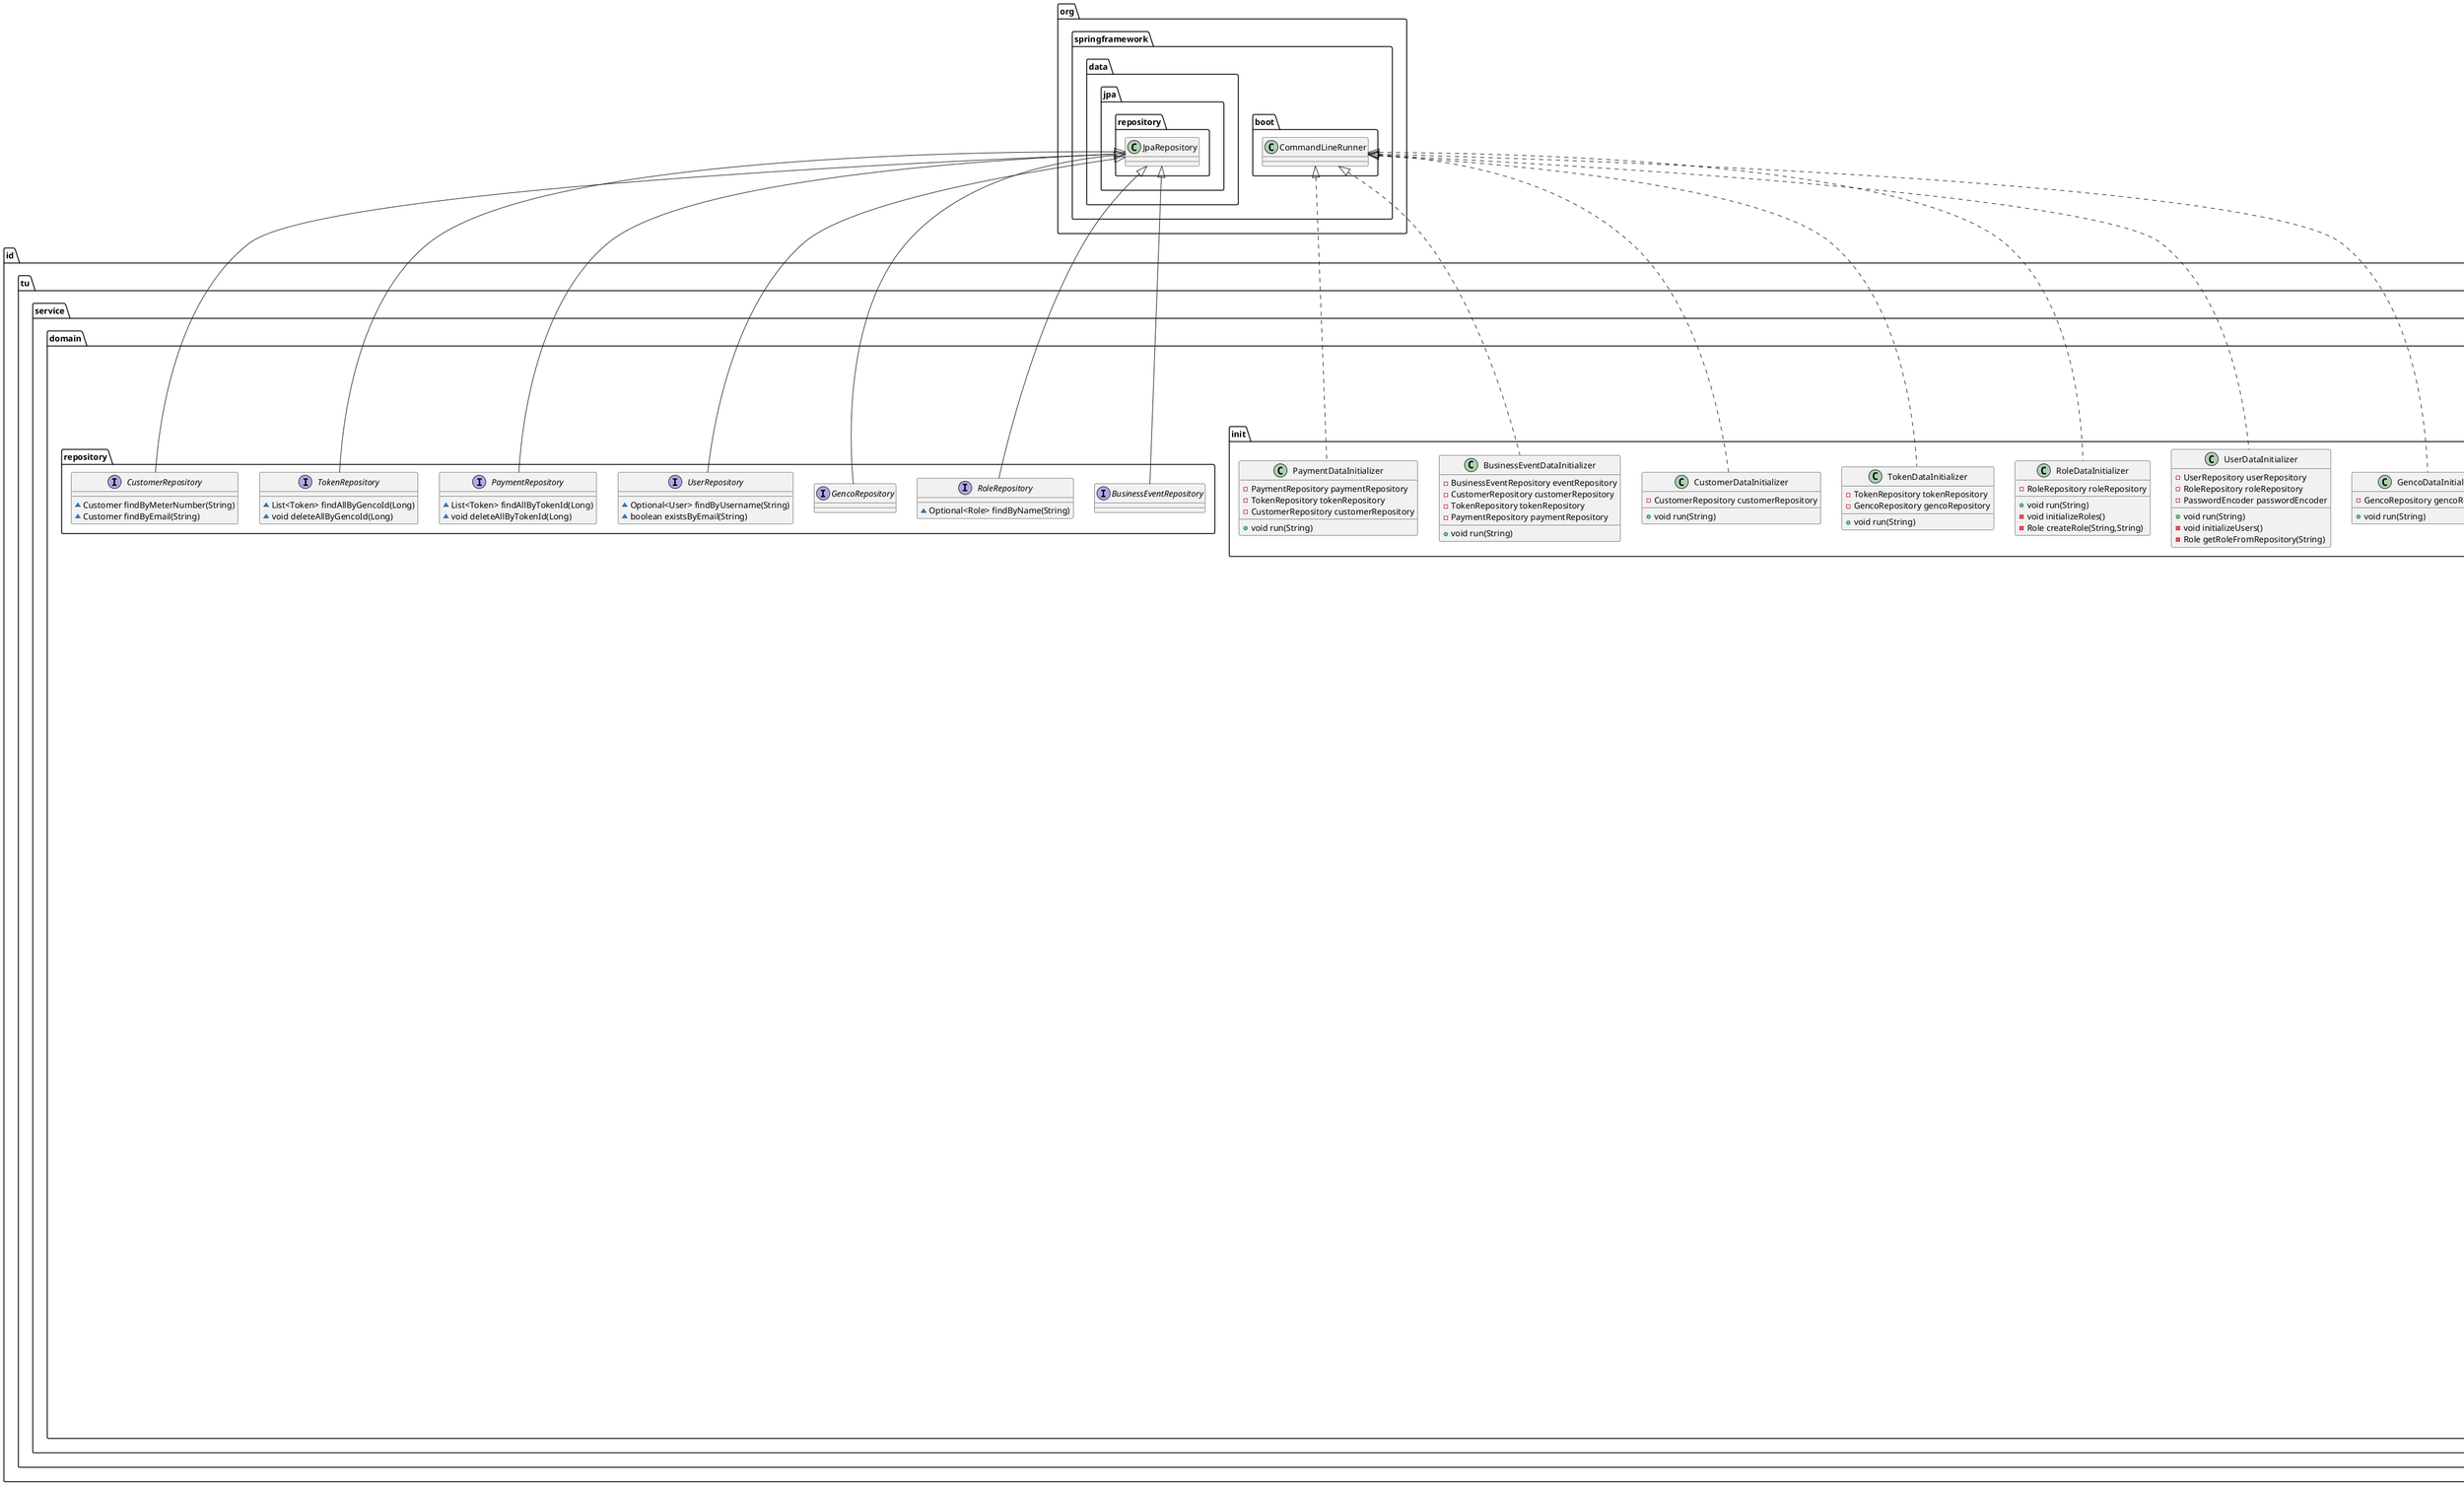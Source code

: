 @startuml
class id.tu.service.domain.dto.role.RoleResponseDTO {
- Long id
- String name
- String description
- LocalDateTime createdAt
- LocalDateTime updatedAt
}

interface id.tu.service.domain.mapper.BusinessEventMapper {
~ BusinessEvent toEntity(BusinessEventCreateDTO)
~ BusinessEventResponseDTO toResponseDTO(BusinessEvent)
~ void updateEntity(BusinessEvent,BusinessEventCreateDTO)
}

class id.tu.service.domain.model.genco.Genco {
- Long id
- String name
- String address
- String contactNumber
- String email
- Boolean isActive
- LocalDateTime createdAt
- LocalDateTime updatedAt
# void onCreate()
# void onUpdate()
}


class id.tu.service.domain.dto.customer.CustomerRequestUpdateDTO {
- Long id
- String name
- String email
- String phoneNumber
- String address
- String meterNumber
- TariffType tariffType
- Long gencoId
- CustomerType customerType
- CustomerStatus customerStatus
- String avatar
- String note
- Long userId
}

interface id.tu.service.domain.service.CustomerService {
~ CustomerResponseDTO createCustomer(CustomerRequestCreateDTO)
~ CustomerResponseDTO updateCustomer(Long,CustomerRequestUpdateDTO)
~ void deleteCustomer(Long)
~ CustomerResponseDTO getCustomerById(Long)
~ List<CustomerResponseSimpleDTO> getAllCustomers()
}

class id.tu.service.domain.dto.token.TokenResponseSimpleDTO {
- Long id
- String tokenCode
- Double amount
}

class id.tu.service.domain.dto.role.RoleRequestUpdateDTO {
- Long id
- String name
- String description
- Long updatedById
}

class id.tu.service.domain.dto.payment.PaymentRequestCreateDTO {
- Long tokenId
- Long customerId
- Double energyUsage
- Double amountPaid
- Double ppn
- Double ppj
- Double materai
- Double bankFee
- Double serviceFee
- Double total
- PaymentMethod paymentMethod
- String qris
- PaymentStatus paymentStatus
- PaymentPromo paymentPromo
- String note
}

interface id.tu.service.domain.mapper.PaymentMapper {
~ Payment toEntity(PaymentRequestCreateDTO)
~ void updateEntity(Payment,PaymentRequestUpdateDTO)
~ PaymentResponseDTO toResponseDTO(Payment)
}

class id.tu.service.domain.init.GencoDataInitializer {
- GencoRepository gencoRepository
+ void run(String)
}


enum id.tu.service.domain.model.customer.TariffType {
+  PREPAID
+  POSTPAID
}

class id.tu.service.domain.dto.user.UserResponseSimpleDTO {
- Long id
- String username
- String email
}

class id.tu.service.domain.service.impl.UserServiceImpl {
- UserRepository userRepository
- UserMapper userMapper
- PasswordEncoder passwordEncoder
+ UserResponseDTO createUser(UserRequestCreateDTO)
+ UserResponseDTO updateUser(Long,UserRequestUpdateDTO)
+ UserResponseDTO getUserById(Long)
+ UserResponseDTO getUserByUsername(String)
+ List<UserResponseDTO> getAllUsers()
+ void deleteUserById(Long)
}


class id.tu.service.domain.model.token.Token {
- Long id
- String tokenCode
- Double amount
- Double unitsPurchased
- Genco genco
- LocalDateTime createdAt
- LocalDateTime expiresAt
- TokenStatus tokenStatus
- TokenType tokenType
# void onCreate()
}


interface id.tu.service.domain.repository.BusinessEventRepository {
}
class id.tu.service.domain.dto.token.TokenRequestCreateDTO {
- String tokenCode
- Double amount
- Double unitsPurchased
- Long gencoId
- LocalDateTime expiresAt
- TokenStatus tokenStatus
- TokenType tokenType
}

enum id.tu.service.domain.model.token.TokenType {
+  PUBLIC
+  PRIVATE
}

interface id.tu.service.domain.repository.RoleRepository {
~ Optional<Role> findByName(String)
}

class id.tu.service.domain.service.impl.CustomerServiceImpl {
- CustomerRepository customerRepository
- CustomerMapper customerMapper
+ CustomerResponseDTO createCustomer(CustomerRequestCreateDTO)
+ CustomerResponseDTO updateCustomer(Long,CustomerRequestUpdateDTO)
+ void deleteCustomer(Long)
+ CustomerResponseDTO getCustomerById(Long)
+ List<CustomerResponseSimpleDTO> getAllCustomers()
}


class id.tu.service.domain.dto.payment.PaymentResponseSimpleDTO {
- Long id
- Double amountPaid
- PaymentMethod paymentMethod
- PaymentStatus paymentStatus
- LocalDateTime timestamp
}

interface id.tu.service.domain.mapper.TokenMapper {
~ Token toEntity(TokenRequestCreateDTO)
~ void updateEntity(Token,TokenRequestUpdateDTO)
~ TokenResponseDTO toResponseDTO(Token)
~ TokenResponseSimpleDTO toSimpleResponseDTO(Token)
}

class id.tu.service.domain.init.UserDataInitializer {
- UserRepository userRepository
- RoleRepository roleRepository
- PasswordEncoder passwordEncoder
+ void run(String)
- void initializeUsers()
- Role getRoleFromRepository(String)
}


class id.tu.service.domain.init.RoleDataInitializer {
- RoleRepository roleRepository
+ void run(String)
- void initializeRoles()
- Role createRole(String,String)
}


enum id.tu.service.domain.model.customer.CustomerType {
+  RESIDENTIAL
+  COMMERCIAL
+  INDUSTRIAL
}

class id.tu.service.domain.dto.token.TokenRequestUpdateDTO {
- Long id
- Double amount
- Double unitsPurchased
- Long gencoId
- LocalDateTime expiresAt
- TokenStatus tokenStatus
- TokenType tokenType
}

class id.tu.service.domain.init.TokenDataInitializer {
- TokenRepository tokenRepository
- GencoRepository gencoRepository
+ void run(String)
}


class id.tu.service.domain.dto.customer.CustomerResponseSimpleDTO {
- Long id
- String name
- String email
- String phoneNumber
- String meterNumber
- TariffType tariffType
- CustomerType customerType
- CustomerStatus customerStatus
}

class id.tu.service.domain.service.impl.GencoServiceImpl {
- GencoRepository gencoRepository
- GencoMapper gencoMapper
- TokenRepository tokenRepository
+ GencoResponseDTO createGenco(GencoRequestCreateDTO)
+ GencoResponseDTO updateGenco(Long,GencoRequestUpdateDTO)
+ void deleteGenco(Long)
+ GencoResponseDTO getGencoById(Long)
+ List<GencoResponseDTO> getAllGencos()
}


class id.tu.service.domain.dto.payment.PaymentRequestUpdateDTO {
- Long id
- Double energyUsage
- Double amountPaid
- Double ppn
- Double ppj
- Double materai
- Double bankFee
- Double serviceFee
- Double total
- PaymentMethod paymentMethod
- String qris
- PaymentStatus paymentStatus
- PaymentPromo paymentPromo
- String note
}

interface id.tu.service.domain.mapper.RoleMapper {
~ {static} RoleMapper INSTANCE
~ RoleResponseDTO toResponseDTO(Role)
~ Role toEntity(RoleRequestCreateDTO)
~ Role toEntity(RoleRequestUpdateDTO)
~ void updateEntityFromDTO(RoleRequestUpdateDTO,Role)
}


enum id.tu.service.domain.model.notif.BusinessEventType {
+  PAYMENT
}

interface id.tu.service.domain.repository.GencoRepository {
}
enum id.tu.service.domain.model.genco.GencoStatus {
}
class id.tu.service.domain.dto.genco.GencoResponseDTO {
- Long id
- String name
- String address
- String contactNumber
- String email
- Boolean isActive
- LocalDateTime createdAt
- LocalDateTime updatedAt
}

class id.tu.service.domain.dto.event.BusinessEventResponseDTO {
- Long id
- String eventName
- BusinessEventType eventType
- String description
- String customerName
- String tokenCode
- Double paymentAmount
- LocalDateTime occurredAt
- LocalDateTime createdAt
}

class id.tu.service.domain.dto.user.UserRequestUpdateDTO {
- Long id
- String username
- String email
- String password
- Set<Long> roleIds
- UserStatus status
- Long updatedById
}

interface id.tu.service.domain.repository.UserRepository {
~ Optional<User> findByUsername(String)
~ boolean existsByEmail(String)
}

class id.tu.service.domain.service.impl.BusinessEventServiceImpl {
- BusinessEventRepository eventRepository
- BusinessEventMapper eventMapper
+ BusinessEventResponseDTO createEvent(BusinessEventCreateDTO)
+ List<BusinessEventResponseDTO> getAllEvents()
+ BusinessEventResponseDTO getEventById(Long)
}


class id.tu.service.domain.dto.payment.PaymentResponseDTO {
- Long id
- Long tokenId
- String tokenCode
- Long customerId
- String customerName
- Double energyUsage
- Double amountPaid
- Double ppn
- Double ppj
- Double materai
- Double bankFee
- Double serviceFee
- Double total
- PaymentMethod paymentMethod
- String qris
- PaymentStatus paymentStatus
- PaymentPromo paymentPromo
- LocalDateTime timestamp
- String note
}

interface id.tu.service.domain.repository.PaymentRepository {
~ List<Token> findAllByTokenId(Long)
~ void deleteAllByTokenId(Long)
}

enum id.tu.service.domain.model.payment.PaymentStatus {
+  SUCCESS
}

class id.tu.service.domain.service.impl.RoleServiceImpl {
- RoleRepository roleRepository
- RoleMapper roleMapper
+ RoleResponseDTO createRole(RoleRequestCreateDTO)
+ RoleResponseDTO updateRole(Long,RoleRequestUpdateDTO)
+ RoleResponseDTO getRoleById(Long)
+ RoleResponseDTO getRoleByName(String)
+ List<RoleResponseDTO> getAllRoles()
+ void deleteRoleById(Long)
}


class id.tu.service.domain.init.CustomerDataInitializer {
- CustomerRepository customerRepository
+ void run(String)
}


interface id.tu.service.domain.service.TokenService {
~ TokenResponseDTO createToken(TokenRequestCreateDTO)
~ TokenResponseDTO updateToken(Long,TokenRequestUpdateDTO)
~ void deleteToken(Long)
~ TokenResponseDTO getTokenById(Long)
~ List<TokenResponseDTO> getAllTokens()
}

enum id.tu.service.domain.model.payment.PaymentPromo {
+  NO_PROMO
}

class id.tu.service.domain.dto.genco.GencoRequestUpdateDTO {
- Long id
- String name
- String address
- String contactNumber
- String email
- Boolean isActive
}

interface id.tu.service.domain.mapper.GencoMapper {
~ Genco toEntity(GencoRequestCreateDTO)
~ void updateEntity(Genco,GencoRequestUpdateDTO)
~ GencoResponseDTO toResponseDTO(Genco)
~ GencoResponseSimpleDTO toSimpleResponseDTO(Genco)
~ List<GencoResponseSimpleDTO> toSimpleResponseDTOList(List<Genco>)
}

class id.tu.service.domain.dto.user.UserRequestCreateDTO {
- String username
- String email
- String password
- Set<Long> roleIds
- UserStatus status
- Long createdById
}

class id.tu.service.domain.model.payment.Payment {
- Long id
- Token token
- Customer customer
- Double energyUsage
- Double amountPaid
- Double ppn
- Double ppj
- Double materai
- Double bankFee
- Double serviceFee
- Double total
- PaymentMethod paymentMethod
- String qris
- PaymentStatus paymentStatus
- PaymentPromo paymentPromo
- LocalDateTime timestamp
- String note
# void onCreate()
}


enum id.tu.service.domain.model.user.UserStatus {
+  ACTIVE
+  INACTIVE
+  TERMINATE
}

interface id.tu.service.domain.service.BusinessEventService {
~ BusinessEventResponseDTO createEvent(BusinessEventCreateDTO)
~ List<BusinessEventResponseDTO> getAllEvents()
~ BusinessEventResponseDTO getEventById(Long)
}

interface id.tu.service.domain.service.UserService {
~ UserResponseDTO createUser(UserRequestCreateDTO)
~ UserResponseDTO updateUser(Long,UserRequestUpdateDTO)
~ UserResponseDTO getUserById(Long)
~ UserResponseDTO getUserByUsername(String)
~ List<UserResponseDTO> getAllUsers()
~ void deleteUserById(Long)
}

class id.tu.service.domain.dto.token.TokenResponseDTO {
- Long id
- String tokenCode
- Double amount
- Double unitsPurchased
- GencoResponseDTO genco
- LocalDateTime createdAt
- LocalDateTime expiresAt
- TokenStatus tokenStatus
- TokenType tokenType
}

enum id.tu.service.domain.model.payment.PaymentMethod {
+  BANK_TRANSFER
}

enum id.tu.service.domain.model.genco.GencoType {
}
class id.tu.service.domain.dto.genco.GencoResponseSimpleDTO {
- Long id
- String name
- Boolean isActive
}

class id.tu.service.domain.service.impl.PaymentServiceImpl {
- PaymentRepository paymentRepository
- CustomerRepository customerRepository
- TokenRepository tokenRepository
- PaymentMapper paymentMapper
+ PaymentResponseDTO createPayment(PaymentRequestCreateDTO)
+ PaymentResponseDTO updatePayment(Long,PaymentRequestUpdateDTO)
+ void deletePayment(Long)
+ PaymentResponseDTO getPaymentById(Long)
+ List<PaymentResponseDTO> getAllPayments()
}


class id.tu.service.domain.model.notif.BusinessEvent {
- Long id
- String eventName
- BusinessEventType eventType
- String description
- Customer customer
- Token tokenBill
- Payment payment
- LocalDateTime occurredAt
- LocalDateTime createdAt
# void onCreate()
}


class id.tu.service.domain.service.impl.TokenServiceImpl {
- TokenRepository tokenRepository
- GencoRepository gencoRepository
- TokenMapper tokenMapper
+ TokenResponseDTO createToken(TokenRequestCreateDTO)
+ TokenResponseDTO updateToken(Long,TokenRequestUpdateDTO)
+ void deleteToken(Long)
+ TokenResponseDTO getTokenById(Long)
+ List<TokenResponseDTO> getAllTokens()
}


interface id.tu.service.domain.service.PaymentService {
~ PaymentResponseDTO createPayment(PaymentRequestCreateDTO)
~ PaymentResponseDTO updatePayment(Long,PaymentRequestUpdateDTO)
~ void deletePayment(Long)
~ PaymentResponseDTO getPaymentById(Long)
~ List<PaymentResponseDTO> getAllPayments()
}

class id.tu.service.domain.dto.customer.CustomerResponseDTO {
- Long id
- String name
- String email
- String phoneNumber
- String address
- String meterNumber
- TariffType tariffType
- Long gencoId
- String gencoName
- Boolean isActive
- LocalDateTime createdAt
- LocalDateTime updatedAt
- CustomerType customerType
- CustomerStatus customerStatus
- String avatar
- String note
- Long userId
- String userName
- List<PaymentResponseSimpleDTO> payments
}

interface id.tu.service.domain.mapper.UserMapper {
~ UserResponseDTO toResponseDTO(User)
~ User toEntity(UserRequestCreateDTO)
~ User toEntity(UserRequestUpdateDTO)
~ void updateEntityFromDTO(UserRequestUpdateDTO,User)
~ Set<Role> mapRoleIdsToRoles(Set<Long>)
~ User mapToUser(Long)
~ UserResponseSimpleDTO toUserResponseSimpleDTO(User)
~ List<UserResponseSimpleDTO> toUserResponseSimpleDTOList(List<User>)
}

class id.tu.service.domain.model.user.User {
- Long id
- String username
- String email
- String password
- UserStatus status
- Set<Role> roles
- LocalDateTime createdAt
- LocalDateTime updatedAt
- User createdBy
- User updatedBy
# void onCreate()
# void onUpdate()
}


interface id.tu.service.domain.repository.TokenRepository {
~ List<Token> findAllByGencoId(Long)
~ void deleteAllByGencoId(Long)
}

class id.tu.service.domain.model.user.Role {
- Long id
- String name
- String description
- Set<User> users
- LocalDateTime createdAt
- LocalDateTime updatedAt
- User createdBy
- User updatedBy
# void onCreate()
# void onUpdate()
}


enum id.tu.service.domain.model.customer.CustomerStatus {
+  ACTIVE
+  INACTIVE
}

class id.tu.service.domain.model.customer.Customer {
- Long id
- String name
- String email
- String phoneNumber
- String address
- String meterNumber
- TariffType tariffType
- Genco genco
- Boolean isActive
- LocalDateTime createdAt
- LocalDateTime updatedAt
- CustomerType customerType
- CustomerStatus customerStatus
- String avatar
- String note
- User user
- List<Payment> payments
# void onCreate()
# void onUpdate()
}


interface id.tu.service.domain.service.RoleService {
~ RoleResponseDTO createRole(RoleRequestCreateDTO)
~ RoleResponseDTO updateRole(Long,RoleRequestUpdateDTO)
~ RoleResponseDTO getRoleById(Long)
~ RoleResponseDTO getRoleByName(String)
~ List<RoleResponseDTO> getAllRoles()
~ void deleteRoleById(Long)
}

class id.tu.service.domain.dto.genco.GencoRequestCreateDTO {
- String name
- String address
- String contactNumber
- String email
- Boolean isActive
}

enum id.tu.service.domain.model.token.TokenStatus {
+  ACTIVE
+  INACTIVE
}

class id.tu.service.domain.dto.user.UserResponseDTO {
- Long id
- String username
- String password
- String email
- Set<RoleResponseDTO> roles
- UserStatus status
- LocalDateTime createdAt
- LocalDateTime updatedAt
- UserResponseSimpleDTO createdBy
- UserResponseSimpleDTO updatedBy
}

interface id.tu.service.domain.repository.CustomerRepository {
~ Customer findByMeterNumber(String)
~ Customer findByEmail(String)
}

class id.tu.service.domain.dto.customer.CustomerRequestCreateDTO {
- String name
- String email
- String phoneNumber
- String address
- String meterNumber
- TariffType tariffType
- Long gencoId
- CustomerType customerType
- CustomerStatus customerStatus
- String avatar
- String note
- Long userId
}

class id.tu.service.domain.init.BusinessEventDataInitializer {
- BusinessEventRepository eventRepository
- CustomerRepository customerRepository
- TokenRepository tokenRepository
- PaymentRepository paymentRepository
+ void run(String)
}


class id.tu.service.domain.dto.role.RoleRequestCreateDTO {
- String name
- String description
- Long createdById
}

class id.tu.service.domain.dto.event.BusinessEventCreateDTO {
- String eventName
- BusinessEventType eventType
- String description
- Long customerId
- Long tokenBillId
- Long paymentId
- String occurredAt
}

class id.tu.service.domain.init.PaymentDataInitializer {
- PaymentRepository paymentRepository
- TokenRepository tokenRepository
- CustomerRepository customerRepository
+ void run(String)
}


interface id.tu.service.domain.mapper.CustomerMapper {
~ Customer toEntity(CustomerRequestCreateDTO)
~ void updateEntity(Customer,CustomerRequestUpdateDTO)
~ CustomerResponseDTO toResponseDTO(Customer)
~ CustomerResponseSimpleDTO toSimpleResponseDTO(Customer)
~ List<CustomerResponseSimpleDTO> toSimpleResponseDTOList(List<Customer>)
~ List<PaymentResponseSimpleDTO> mapPayments(Customer)
}

interface id.tu.service.domain.service.GencoService {
~ GencoResponseDTO createGenco(GencoRequestCreateDTO)
~ GencoResponseDTO updateGenco(Long,GencoRequestUpdateDTO)
~ void deleteGenco(Long)
~ GencoResponseDTO getGencoById(Long)
~ List<GencoResponseDTO> getAllGencos()
}



org.springframework.boot.CommandLineRunner <|.. id.tu.service.domain.init.GencoDataInitializer
id.tu.service.domain.service.UserService <|.. id.tu.service.domain.service.impl.UserServiceImpl
org.springframework.data.jpa.repository.JpaRepository <|-- id.tu.service.domain.repository.BusinessEventRepository
org.springframework.data.jpa.repository.JpaRepository <|-- id.tu.service.domain.repository.RoleRepository
id.tu.service.domain.service.CustomerService <|.. id.tu.service.domain.service.impl.CustomerServiceImpl
org.springframework.boot.CommandLineRunner <|.. id.tu.service.domain.init.UserDataInitializer
org.springframework.boot.CommandLineRunner <|.. id.tu.service.domain.init.RoleDataInitializer
org.springframework.boot.CommandLineRunner <|.. id.tu.service.domain.init.TokenDataInitializer
id.tu.service.domain.service.GencoService <|.. id.tu.service.domain.service.impl.GencoServiceImpl
org.springframework.data.jpa.repository.JpaRepository <|-- id.tu.service.domain.repository.GencoRepository
org.springframework.data.jpa.repository.JpaRepository <|-- id.tu.service.domain.repository.UserRepository
id.tu.service.domain.service.BusinessEventService <|.. id.tu.service.domain.service.impl.BusinessEventServiceImpl
org.springframework.data.jpa.repository.JpaRepository <|-- id.tu.service.domain.repository.PaymentRepository
id.tu.service.domain.service.RoleService <|.. id.tu.service.domain.service.impl.RoleServiceImpl
org.springframework.boot.CommandLineRunner <|.. id.tu.service.domain.init.CustomerDataInitializer
id.tu.service.domain.service.PaymentService <|.. id.tu.service.domain.service.impl.PaymentServiceImpl
id.tu.service.domain.service.TokenService <|.. id.tu.service.domain.service.impl.TokenServiceImpl
org.springframework.data.jpa.repository.JpaRepository <|-- id.tu.service.domain.repository.TokenRepository
org.springframework.data.jpa.repository.JpaRepository <|-- id.tu.service.domain.repository.CustomerRepository
org.springframework.boot.CommandLineRunner <|.. id.tu.service.domain.init.BusinessEventDataInitializer
org.springframework.boot.CommandLineRunner <|.. id.tu.service.domain.init.PaymentDataInitializer
@enduml